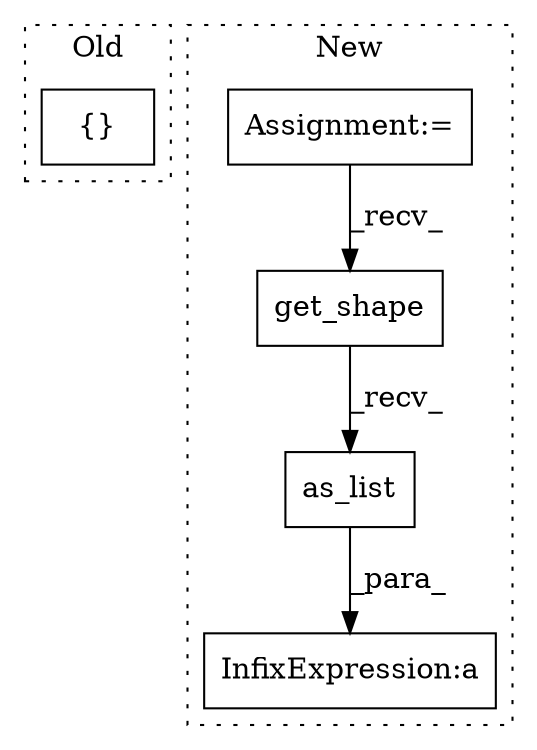 digraph G {
subgraph cluster0 {
1 [label="{}" a="4" s="1779,1793" l="1,1" shape="box"];
label = "Old";
style="dotted";
}
subgraph cluster1 {
2 [label="as_list" a="32" s="2356" l="9" shape="box"];
3 [label="InfixExpression:a" a="27" s="2421" l="3" shape="box"];
4 [label="get_shape" a="32" s="2344" l="11" shape="box"];
5 [label="Assignment:=" a="7" s="2269" l="1" shape="box"];
label = "New";
style="dotted";
}
2 -> 3 [label="_para_"];
4 -> 2 [label="_recv_"];
5 -> 4 [label="_recv_"];
}